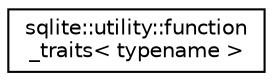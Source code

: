 digraph "Graphical Class Hierarchy"
{
  edge [fontname="Helvetica",fontsize="10",labelfontname="Helvetica",labelfontsize="10"];
  node [fontname="Helvetica",fontsize="10",shape=record];
  rankdir="LR";
  Node1 [label="sqlite::utility::function\l_traits\< typename \>",height=0.2,width=0.4,color="black", fillcolor="white", style="filled",URL="$structsqlite_1_1utility_1_1function__traits.html"];
}
